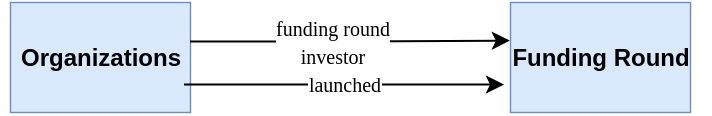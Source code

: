 <mxfile version="20.6.0" type="github">
  <diagram id="QY3lFjnTg93MqyDlq7Aq" name="Page-1">
    <mxGraphModel dx="405" dy="227" grid="1" gridSize="10" guides="1" tooltips="1" connect="1" arrows="1" fold="1" page="1" pageScale="1" pageWidth="850" pageHeight="1100" math="0" shadow="0">
      <root>
        <mxCell id="0" />
        <mxCell id="1" parent="0" />
        <mxCell id="dxuvKAFUZAmQcruXnQyQ-4" value="&lt;h6 style=&quot;&quot;&gt;&lt;br&gt;&lt;/h6&gt;" style="rounded=0;whiteSpace=wrap;html=1;strokeWidth=0.7;verticalAlign=top;labelPosition=center;verticalLabelPosition=middle;align=center;spacing=0;spacingBottom=0;points=[[0,0,0,0,0],[0,0.25,0,0,0],[0,0.51,0,0,0],[0,0.75,0,0,0],[0,1,0,0,0],[0.24,1,0,0,0],[0.26,0,0,0,0],[0.5,0,0,0,0],[0.5,1,0,0,0],[0.76,0,0,0,0],[0.76,1,0,0,0],[1,0,0,0,0],[1,0.25,0,0,0],[1,0.51,0,0,0],[1,0.75,0,0,0],[1,1,0,0,0]];fillColor=#dae8fc;strokeColor=#6c8ebf;" vertex="1" parent="1">
          <mxGeometry x="560" y="120" width="90" height="55" as="geometry" />
        </mxCell>
        <mxCell id="dxuvKAFUZAmQcruXnQyQ-1" value="" style="rounded=0;whiteSpace=wrap;html=1;fontSize=10;strokeWidth=0.7;points=[[0,0,0,0,0],[0,0.18,0,0,0],[0,0.51,0,0,0],[0,0.75,0,0,0],[0.09,1,0,0,0],[0.26,0,0,0,0],[0.26,1,0,0,0],[0.38,1,0,0,0],[0.5,0,0,0,0],[0.5,1,0,0,0],[0.62,1,0,0,0],[0.73,1,0,0,0],[0.76,0,0,0,0],[1,0,0,0,0],[1,0.18,0,0,0],[1,0.36,0,0,0],[1,0.51,0,0,0],[1,0.75,0,0,0]];fillColor=#dae8fc;strokeColor=#6c8ebf;" vertex="1" parent="1">
          <mxGeometry x="310" y="120" width="90" height="55" as="geometry" />
        </mxCell>
        <mxCell id="dxuvKAFUZAmQcruXnQyQ-2" value="&lt;font style=&quot;font-size: 12px;&quot;&gt;Organizations&lt;/font&gt;" style="text;html=1;resizable=0;autosize=1;align=center;verticalAlign=middle;points=[];fillColor=none;strokeColor=none;rounded=0;sketch=0;fontSize=7;fontStyle=1" vertex="1" parent="1">
          <mxGeometry x="305" y="132.5" width="100" height="30" as="geometry" />
        </mxCell>
        <mxCell id="dxuvKAFUZAmQcruXnQyQ-3" value="&lt;span style=&quot;font-weight: 700;&quot;&gt;&lt;font style=&quot;font-size: 12px;&quot;&gt;Funding Round&lt;/font&gt;&lt;/span&gt;" style="text;html=1;resizable=0;autosize=1;align=center;verticalAlign=middle;points=[];fillColor=none;strokeColor=none;rounded=0;sketch=0;" vertex="1" parent="1">
          <mxGeometry x="550" y="132.5" width="110" height="30" as="geometry" />
        </mxCell>
        <mxCell id="dxuvKAFUZAmQcruXnQyQ-5" style="edgeStyle=orthogonalEdgeStyle;rounded=0;orthogonalLoop=1;jettySize=auto;html=1;exitX=1;exitY=0.36;exitDx=0;exitDy=0;exitPerimeter=0;entryX=-0.001;entryY=0.351;entryDx=0;entryDy=0;entryPerimeter=0;" edge="1" parent="1">
          <mxGeometry relative="1" as="geometry">
            <mxPoint x="400.0" y="139.8" as="sourcePoint" />
            <mxPoint x="559.91" y="139.305" as="targetPoint" />
            <Array as="points">
              <mxPoint x="480" y="140" />
              <mxPoint x="560" y="139" />
            </Array>
          </mxGeometry>
        </mxCell>
        <mxCell id="dxuvKAFUZAmQcruXnQyQ-6" value="&lt;font face=&quot;Times New Roman&quot; style=&quot;font-size: 10px;&quot;&gt;funding round&lt;br&gt;investor&lt;/font&gt;" style="edgeLabel;html=1;align=center;verticalAlign=middle;resizable=0;points=[];" vertex="1" connectable="0" parent="dxuvKAFUZAmQcruXnQyQ-5">
          <mxGeometry x="-0.21" relative="1" as="geometry">
            <mxPoint x="8" as="offset" />
          </mxGeometry>
        </mxCell>
        <mxCell id="dxuvKAFUZAmQcruXnQyQ-7" value="&lt;font face=&quot;Times New Roman&quot; style=&quot;font-size: 10px;&quot;&gt;launched&lt;/font&gt;" style="edgeStyle=orthogonalEdgeStyle;rounded=0;orthogonalLoop=1;jettySize=auto;html=1;exitX=1;exitY=0.75;exitDx=0;exitDy=0;exitPerimeter=0;entryX=0;entryY=0.75;entryDx=0;entryDy=0;entryPerimeter=0;" edge="1" parent="1">
          <mxGeometry relative="1" as="geometry">
            <mxPoint x="397" y="161.25" as="sourcePoint" />
            <mxPoint x="557" y="161.25" as="targetPoint" />
          </mxGeometry>
        </mxCell>
      </root>
    </mxGraphModel>
  </diagram>
</mxfile>
